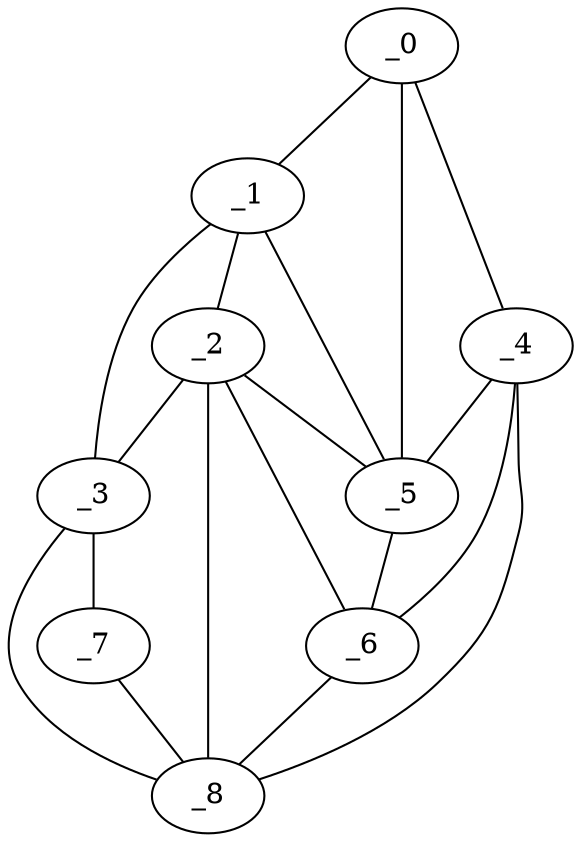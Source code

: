 graph "obj77__100.gxl" {
	_0	 [x=38,
		y=122];
	_1	 [x=40,
		y=82];
	_0 -- _1	 [valence=1];
	_4	 [x=80,
		y=125];
	_0 -- _4	 [valence=1];
	_5	 [x=81,
		y=85];
	_0 -- _5	 [valence=2];
	_2	 [x=49,
		y=65];
	_1 -- _2	 [valence=2];
	_3	 [x=50,
		y=7];
	_1 -- _3	 [valence=1];
	_1 -- _5	 [valence=2];
	_2 -- _3	 [valence=2];
	_2 -- _5	 [valence=1];
	_6	 [x=90,
		y=67];
	_2 -- _6	 [valence=1];
	_8	 [x=94,
		y=57];
	_2 -- _8	 [valence=1];
	_7	 [x=92,
		y=8];
	_3 -- _7	 [valence=1];
	_3 -- _8	 [valence=2];
	_4 -- _5	 [valence=2];
	_4 -- _6	 [valence=1];
	_4 -- _8	 [valence=1];
	_5 -- _6	 [valence=2];
	_6 -- _8	 [valence=2];
	_7 -- _8	 [valence=1];
}
